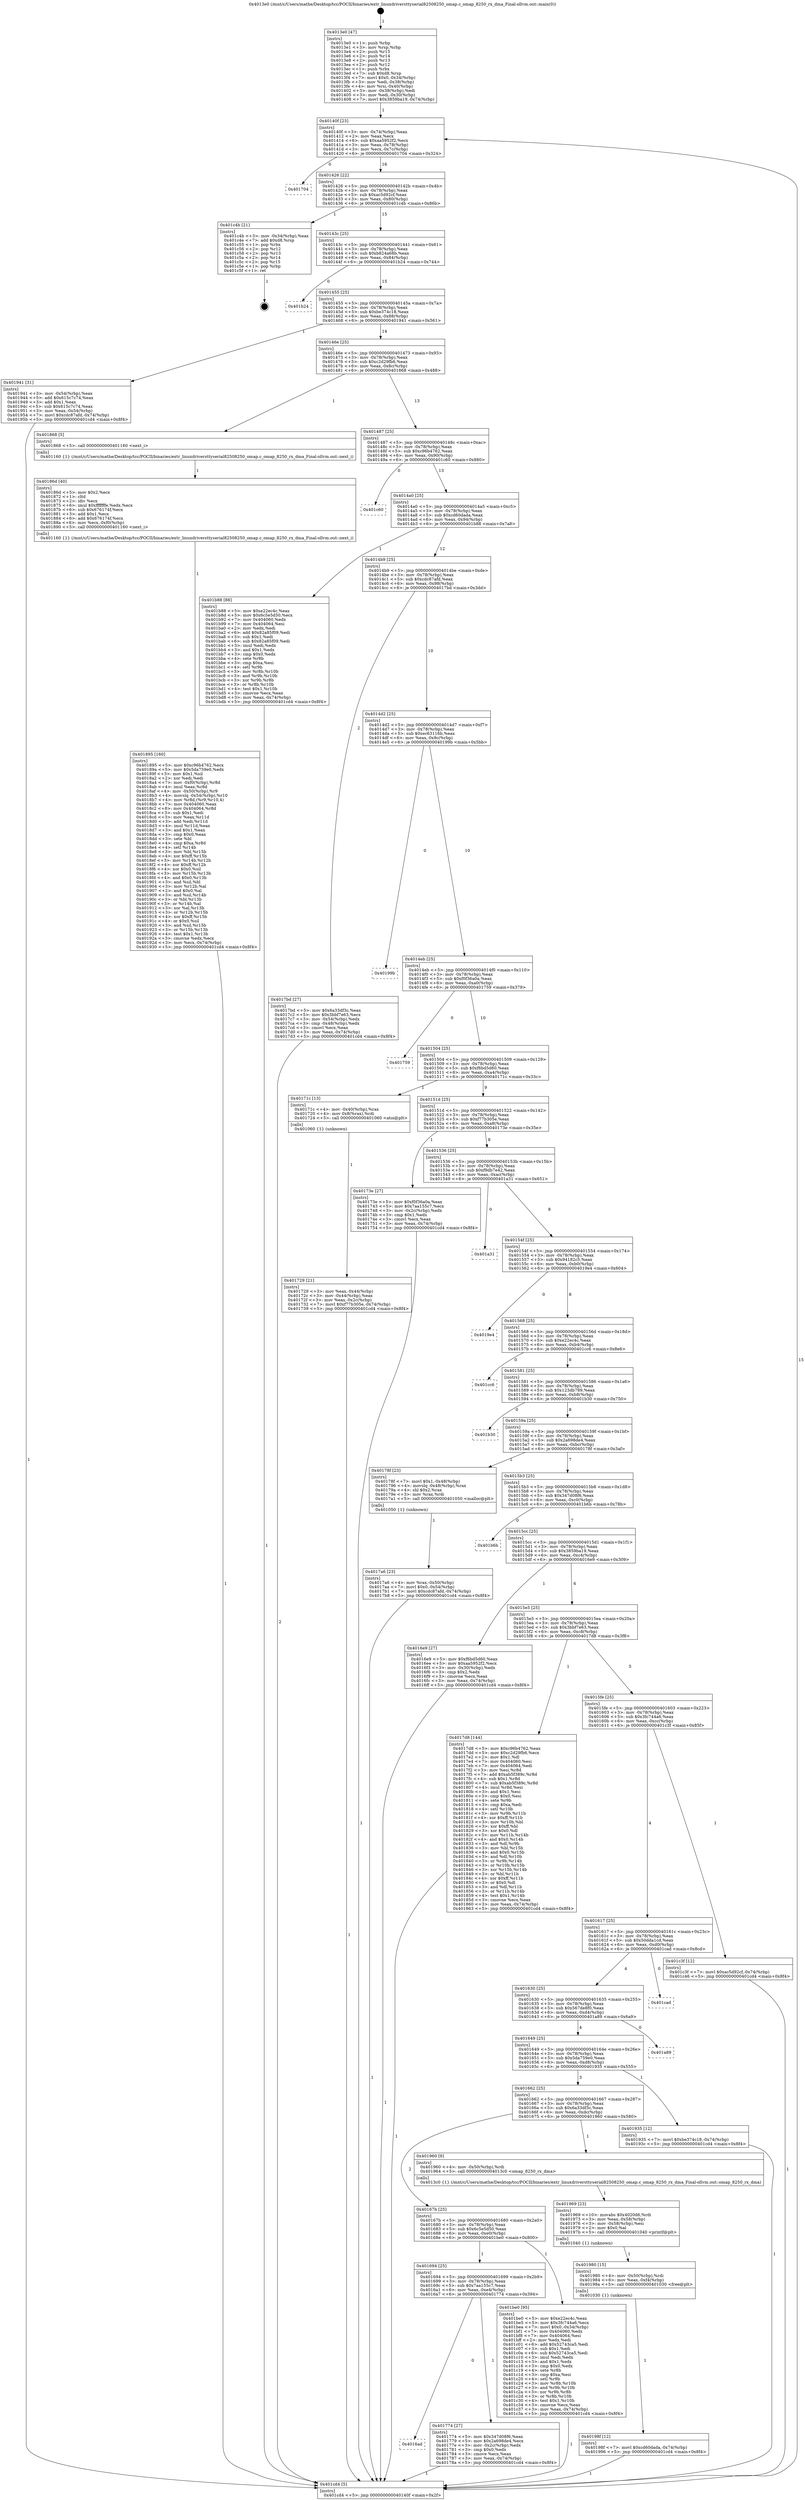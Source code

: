 digraph "0x4013e0" {
  label = "0x4013e0 (/mnt/c/Users/mathe/Desktop/tcc/POCII/binaries/extr_linuxdriversttyserial82508250_omap.c_omap_8250_rx_dma_Final-ollvm.out::main(0))"
  labelloc = "t"
  node[shape=record]

  Entry [label="",width=0.3,height=0.3,shape=circle,fillcolor=black,style=filled]
  "0x40140f" [label="{
     0x40140f [23]\l
     | [instrs]\l
     &nbsp;&nbsp;0x40140f \<+3\>: mov -0x74(%rbp),%eax\l
     &nbsp;&nbsp;0x401412 \<+2\>: mov %eax,%ecx\l
     &nbsp;&nbsp;0x401414 \<+6\>: sub $0xaa5952f2,%ecx\l
     &nbsp;&nbsp;0x40141a \<+3\>: mov %eax,-0x78(%rbp)\l
     &nbsp;&nbsp;0x40141d \<+3\>: mov %ecx,-0x7c(%rbp)\l
     &nbsp;&nbsp;0x401420 \<+6\>: je 0000000000401704 \<main+0x324\>\l
  }"]
  "0x401704" [label="{
     0x401704\l
  }", style=dashed]
  "0x401426" [label="{
     0x401426 [22]\l
     | [instrs]\l
     &nbsp;&nbsp;0x401426 \<+5\>: jmp 000000000040142b \<main+0x4b\>\l
     &nbsp;&nbsp;0x40142b \<+3\>: mov -0x78(%rbp),%eax\l
     &nbsp;&nbsp;0x40142e \<+5\>: sub $0xac5d92cf,%eax\l
     &nbsp;&nbsp;0x401433 \<+3\>: mov %eax,-0x80(%rbp)\l
     &nbsp;&nbsp;0x401436 \<+6\>: je 0000000000401c4b \<main+0x86b\>\l
  }"]
  Exit [label="",width=0.3,height=0.3,shape=circle,fillcolor=black,style=filled,peripheries=2]
  "0x401c4b" [label="{
     0x401c4b [21]\l
     | [instrs]\l
     &nbsp;&nbsp;0x401c4b \<+3\>: mov -0x34(%rbp),%eax\l
     &nbsp;&nbsp;0x401c4e \<+7\>: add $0xd8,%rsp\l
     &nbsp;&nbsp;0x401c55 \<+1\>: pop %rbx\l
     &nbsp;&nbsp;0x401c56 \<+2\>: pop %r12\l
     &nbsp;&nbsp;0x401c58 \<+2\>: pop %r13\l
     &nbsp;&nbsp;0x401c5a \<+2\>: pop %r14\l
     &nbsp;&nbsp;0x401c5c \<+2\>: pop %r15\l
     &nbsp;&nbsp;0x401c5e \<+1\>: pop %rbp\l
     &nbsp;&nbsp;0x401c5f \<+1\>: ret\l
  }"]
  "0x40143c" [label="{
     0x40143c [25]\l
     | [instrs]\l
     &nbsp;&nbsp;0x40143c \<+5\>: jmp 0000000000401441 \<main+0x61\>\l
     &nbsp;&nbsp;0x401441 \<+3\>: mov -0x78(%rbp),%eax\l
     &nbsp;&nbsp;0x401444 \<+5\>: sub $0xb824a68b,%eax\l
     &nbsp;&nbsp;0x401449 \<+6\>: mov %eax,-0x84(%rbp)\l
     &nbsp;&nbsp;0x40144f \<+6\>: je 0000000000401b24 \<main+0x744\>\l
  }"]
  "0x40198f" [label="{
     0x40198f [12]\l
     | [instrs]\l
     &nbsp;&nbsp;0x40198f \<+7\>: movl $0xcd60dada,-0x74(%rbp)\l
     &nbsp;&nbsp;0x401996 \<+5\>: jmp 0000000000401cd4 \<main+0x8f4\>\l
  }"]
  "0x401b24" [label="{
     0x401b24\l
  }", style=dashed]
  "0x401455" [label="{
     0x401455 [25]\l
     | [instrs]\l
     &nbsp;&nbsp;0x401455 \<+5\>: jmp 000000000040145a \<main+0x7a\>\l
     &nbsp;&nbsp;0x40145a \<+3\>: mov -0x78(%rbp),%eax\l
     &nbsp;&nbsp;0x40145d \<+5\>: sub $0xbe374c18,%eax\l
     &nbsp;&nbsp;0x401462 \<+6\>: mov %eax,-0x88(%rbp)\l
     &nbsp;&nbsp;0x401468 \<+6\>: je 0000000000401941 \<main+0x561\>\l
  }"]
  "0x401980" [label="{
     0x401980 [15]\l
     | [instrs]\l
     &nbsp;&nbsp;0x401980 \<+4\>: mov -0x50(%rbp),%rdi\l
     &nbsp;&nbsp;0x401984 \<+6\>: mov %eax,-0xf4(%rbp)\l
     &nbsp;&nbsp;0x40198a \<+5\>: call 0000000000401030 \<free@plt\>\l
     | [calls]\l
     &nbsp;&nbsp;0x401030 \{1\} (unknown)\l
  }"]
  "0x401941" [label="{
     0x401941 [31]\l
     | [instrs]\l
     &nbsp;&nbsp;0x401941 \<+3\>: mov -0x54(%rbp),%eax\l
     &nbsp;&nbsp;0x401944 \<+5\>: add $0x615c7c74,%eax\l
     &nbsp;&nbsp;0x401949 \<+3\>: add $0x1,%eax\l
     &nbsp;&nbsp;0x40194c \<+5\>: sub $0x615c7c74,%eax\l
     &nbsp;&nbsp;0x401951 \<+3\>: mov %eax,-0x54(%rbp)\l
     &nbsp;&nbsp;0x401954 \<+7\>: movl $0xcdc87afd,-0x74(%rbp)\l
     &nbsp;&nbsp;0x40195b \<+5\>: jmp 0000000000401cd4 \<main+0x8f4\>\l
  }"]
  "0x40146e" [label="{
     0x40146e [25]\l
     | [instrs]\l
     &nbsp;&nbsp;0x40146e \<+5\>: jmp 0000000000401473 \<main+0x93\>\l
     &nbsp;&nbsp;0x401473 \<+3\>: mov -0x78(%rbp),%eax\l
     &nbsp;&nbsp;0x401476 \<+5\>: sub $0xc2d29fb6,%eax\l
     &nbsp;&nbsp;0x40147b \<+6\>: mov %eax,-0x8c(%rbp)\l
     &nbsp;&nbsp;0x401481 \<+6\>: je 0000000000401868 \<main+0x488\>\l
  }"]
  "0x401969" [label="{
     0x401969 [23]\l
     | [instrs]\l
     &nbsp;&nbsp;0x401969 \<+10\>: movabs $0x4020d6,%rdi\l
     &nbsp;&nbsp;0x401973 \<+3\>: mov %eax,-0x58(%rbp)\l
     &nbsp;&nbsp;0x401976 \<+3\>: mov -0x58(%rbp),%esi\l
     &nbsp;&nbsp;0x401979 \<+2\>: mov $0x0,%al\l
     &nbsp;&nbsp;0x40197b \<+5\>: call 0000000000401040 \<printf@plt\>\l
     | [calls]\l
     &nbsp;&nbsp;0x401040 \{1\} (unknown)\l
  }"]
  "0x401868" [label="{
     0x401868 [5]\l
     | [instrs]\l
     &nbsp;&nbsp;0x401868 \<+5\>: call 0000000000401160 \<next_i\>\l
     | [calls]\l
     &nbsp;&nbsp;0x401160 \{1\} (/mnt/c/Users/mathe/Desktop/tcc/POCII/binaries/extr_linuxdriversttyserial82508250_omap.c_omap_8250_rx_dma_Final-ollvm.out::next_i)\l
  }"]
  "0x401487" [label="{
     0x401487 [25]\l
     | [instrs]\l
     &nbsp;&nbsp;0x401487 \<+5\>: jmp 000000000040148c \<main+0xac\>\l
     &nbsp;&nbsp;0x40148c \<+3\>: mov -0x78(%rbp),%eax\l
     &nbsp;&nbsp;0x40148f \<+5\>: sub $0xc96b4762,%eax\l
     &nbsp;&nbsp;0x401494 \<+6\>: mov %eax,-0x90(%rbp)\l
     &nbsp;&nbsp;0x40149a \<+6\>: je 0000000000401c60 \<main+0x880\>\l
  }"]
  "0x401895" [label="{
     0x401895 [160]\l
     | [instrs]\l
     &nbsp;&nbsp;0x401895 \<+5\>: mov $0xc96b4762,%ecx\l
     &nbsp;&nbsp;0x40189a \<+5\>: mov $0x5da759e0,%edx\l
     &nbsp;&nbsp;0x40189f \<+3\>: mov $0x1,%sil\l
     &nbsp;&nbsp;0x4018a2 \<+2\>: xor %edi,%edi\l
     &nbsp;&nbsp;0x4018a4 \<+7\>: mov -0xf0(%rbp),%r8d\l
     &nbsp;&nbsp;0x4018ab \<+4\>: imul %eax,%r8d\l
     &nbsp;&nbsp;0x4018af \<+4\>: mov -0x50(%rbp),%r9\l
     &nbsp;&nbsp;0x4018b3 \<+4\>: movslq -0x54(%rbp),%r10\l
     &nbsp;&nbsp;0x4018b7 \<+4\>: mov %r8d,(%r9,%r10,4)\l
     &nbsp;&nbsp;0x4018bb \<+7\>: mov 0x404060,%eax\l
     &nbsp;&nbsp;0x4018c2 \<+8\>: mov 0x404064,%r8d\l
     &nbsp;&nbsp;0x4018ca \<+3\>: sub $0x1,%edi\l
     &nbsp;&nbsp;0x4018cd \<+3\>: mov %eax,%r11d\l
     &nbsp;&nbsp;0x4018d0 \<+3\>: add %edi,%r11d\l
     &nbsp;&nbsp;0x4018d3 \<+4\>: imul %r11d,%eax\l
     &nbsp;&nbsp;0x4018d7 \<+3\>: and $0x1,%eax\l
     &nbsp;&nbsp;0x4018da \<+3\>: cmp $0x0,%eax\l
     &nbsp;&nbsp;0x4018dd \<+3\>: sete %bl\l
     &nbsp;&nbsp;0x4018e0 \<+4\>: cmp $0xa,%r8d\l
     &nbsp;&nbsp;0x4018e4 \<+4\>: setl %r14b\l
     &nbsp;&nbsp;0x4018e8 \<+3\>: mov %bl,%r15b\l
     &nbsp;&nbsp;0x4018eb \<+4\>: xor $0xff,%r15b\l
     &nbsp;&nbsp;0x4018ef \<+3\>: mov %r14b,%r12b\l
     &nbsp;&nbsp;0x4018f2 \<+4\>: xor $0xff,%r12b\l
     &nbsp;&nbsp;0x4018f6 \<+4\>: xor $0x0,%sil\l
     &nbsp;&nbsp;0x4018fa \<+3\>: mov %r15b,%r13b\l
     &nbsp;&nbsp;0x4018fd \<+4\>: and $0x0,%r13b\l
     &nbsp;&nbsp;0x401901 \<+3\>: and %sil,%bl\l
     &nbsp;&nbsp;0x401904 \<+3\>: mov %r12b,%al\l
     &nbsp;&nbsp;0x401907 \<+2\>: and $0x0,%al\l
     &nbsp;&nbsp;0x401909 \<+3\>: and %sil,%r14b\l
     &nbsp;&nbsp;0x40190c \<+3\>: or %bl,%r13b\l
     &nbsp;&nbsp;0x40190f \<+3\>: or %r14b,%al\l
     &nbsp;&nbsp;0x401912 \<+3\>: xor %al,%r13b\l
     &nbsp;&nbsp;0x401915 \<+3\>: or %r12b,%r15b\l
     &nbsp;&nbsp;0x401918 \<+4\>: xor $0xff,%r15b\l
     &nbsp;&nbsp;0x40191c \<+4\>: or $0x0,%sil\l
     &nbsp;&nbsp;0x401920 \<+3\>: and %sil,%r15b\l
     &nbsp;&nbsp;0x401923 \<+3\>: or %r15b,%r13b\l
     &nbsp;&nbsp;0x401926 \<+4\>: test $0x1,%r13b\l
     &nbsp;&nbsp;0x40192a \<+3\>: cmovne %edx,%ecx\l
     &nbsp;&nbsp;0x40192d \<+3\>: mov %ecx,-0x74(%rbp)\l
     &nbsp;&nbsp;0x401930 \<+5\>: jmp 0000000000401cd4 \<main+0x8f4\>\l
  }"]
  "0x401c60" [label="{
     0x401c60\l
  }", style=dashed]
  "0x4014a0" [label="{
     0x4014a0 [25]\l
     | [instrs]\l
     &nbsp;&nbsp;0x4014a0 \<+5\>: jmp 00000000004014a5 \<main+0xc5\>\l
     &nbsp;&nbsp;0x4014a5 \<+3\>: mov -0x78(%rbp),%eax\l
     &nbsp;&nbsp;0x4014a8 \<+5\>: sub $0xcd60dada,%eax\l
     &nbsp;&nbsp;0x4014ad \<+6\>: mov %eax,-0x94(%rbp)\l
     &nbsp;&nbsp;0x4014b3 \<+6\>: je 0000000000401b88 \<main+0x7a8\>\l
  }"]
  "0x40186d" [label="{
     0x40186d [40]\l
     | [instrs]\l
     &nbsp;&nbsp;0x40186d \<+5\>: mov $0x2,%ecx\l
     &nbsp;&nbsp;0x401872 \<+1\>: cltd\l
     &nbsp;&nbsp;0x401873 \<+2\>: idiv %ecx\l
     &nbsp;&nbsp;0x401875 \<+6\>: imul $0xfffffffe,%edx,%ecx\l
     &nbsp;&nbsp;0x40187b \<+6\>: sub $0x676174f,%ecx\l
     &nbsp;&nbsp;0x401881 \<+3\>: add $0x1,%ecx\l
     &nbsp;&nbsp;0x401884 \<+6\>: add $0x676174f,%ecx\l
     &nbsp;&nbsp;0x40188a \<+6\>: mov %ecx,-0xf0(%rbp)\l
     &nbsp;&nbsp;0x401890 \<+5\>: call 0000000000401160 \<next_i\>\l
     | [calls]\l
     &nbsp;&nbsp;0x401160 \{1\} (/mnt/c/Users/mathe/Desktop/tcc/POCII/binaries/extr_linuxdriversttyserial82508250_omap.c_omap_8250_rx_dma_Final-ollvm.out::next_i)\l
  }"]
  "0x401b88" [label="{
     0x401b88 [88]\l
     | [instrs]\l
     &nbsp;&nbsp;0x401b88 \<+5\>: mov $0xe22ec4c,%eax\l
     &nbsp;&nbsp;0x401b8d \<+5\>: mov $0x6c5e5d50,%ecx\l
     &nbsp;&nbsp;0x401b92 \<+7\>: mov 0x404060,%edx\l
     &nbsp;&nbsp;0x401b99 \<+7\>: mov 0x404064,%esi\l
     &nbsp;&nbsp;0x401ba0 \<+2\>: mov %edx,%edi\l
     &nbsp;&nbsp;0x401ba2 \<+6\>: add $0x82a85f09,%edi\l
     &nbsp;&nbsp;0x401ba8 \<+3\>: sub $0x1,%edi\l
     &nbsp;&nbsp;0x401bab \<+6\>: sub $0x82a85f09,%edi\l
     &nbsp;&nbsp;0x401bb1 \<+3\>: imul %edi,%edx\l
     &nbsp;&nbsp;0x401bb4 \<+3\>: and $0x1,%edx\l
     &nbsp;&nbsp;0x401bb7 \<+3\>: cmp $0x0,%edx\l
     &nbsp;&nbsp;0x401bba \<+4\>: sete %r8b\l
     &nbsp;&nbsp;0x401bbe \<+3\>: cmp $0xa,%esi\l
     &nbsp;&nbsp;0x401bc1 \<+4\>: setl %r9b\l
     &nbsp;&nbsp;0x401bc5 \<+3\>: mov %r8b,%r10b\l
     &nbsp;&nbsp;0x401bc8 \<+3\>: and %r9b,%r10b\l
     &nbsp;&nbsp;0x401bcb \<+3\>: xor %r9b,%r8b\l
     &nbsp;&nbsp;0x401bce \<+3\>: or %r8b,%r10b\l
     &nbsp;&nbsp;0x401bd1 \<+4\>: test $0x1,%r10b\l
     &nbsp;&nbsp;0x401bd5 \<+3\>: cmovne %ecx,%eax\l
     &nbsp;&nbsp;0x401bd8 \<+3\>: mov %eax,-0x74(%rbp)\l
     &nbsp;&nbsp;0x401bdb \<+5\>: jmp 0000000000401cd4 \<main+0x8f4\>\l
  }"]
  "0x4014b9" [label="{
     0x4014b9 [25]\l
     | [instrs]\l
     &nbsp;&nbsp;0x4014b9 \<+5\>: jmp 00000000004014be \<main+0xde\>\l
     &nbsp;&nbsp;0x4014be \<+3\>: mov -0x78(%rbp),%eax\l
     &nbsp;&nbsp;0x4014c1 \<+5\>: sub $0xcdc87afd,%eax\l
     &nbsp;&nbsp;0x4014c6 \<+6\>: mov %eax,-0x98(%rbp)\l
     &nbsp;&nbsp;0x4014cc \<+6\>: je 00000000004017bd \<main+0x3dd\>\l
  }"]
  "0x4017a6" [label="{
     0x4017a6 [23]\l
     | [instrs]\l
     &nbsp;&nbsp;0x4017a6 \<+4\>: mov %rax,-0x50(%rbp)\l
     &nbsp;&nbsp;0x4017aa \<+7\>: movl $0x0,-0x54(%rbp)\l
     &nbsp;&nbsp;0x4017b1 \<+7\>: movl $0xcdc87afd,-0x74(%rbp)\l
     &nbsp;&nbsp;0x4017b8 \<+5\>: jmp 0000000000401cd4 \<main+0x8f4\>\l
  }"]
  "0x4017bd" [label="{
     0x4017bd [27]\l
     | [instrs]\l
     &nbsp;&nbsp;0x4017bd \<+5\>: mov $0x6a33df3c,%eax\l
     &nbsp;&nbsp;0x4017c2 \<+5\>: mov $0x3bbf7e63,%ecx\l
     &nbsp;&nbsp;0x4017c7 \<+3\>: mov -0x54(%rbp),%edx\l
     &nbsp;&nbsp;0x4017ca \<+3\>: cmp -0x48(%rbp),%edx\l
     &nbsp;&nbsp;0x4017cd \<+3\>: cmovl %ecx,%eax\l
     &nbsp;&nbsp;0x4017d0 \<+3\>: mov %eax,-0x74(%rbp)\l
     &nbsp;&nbsp;0x4017d3 \<+5\>: jmp 0000000000401cd4 \<main+0x8f4\>\l
  }"]
  "0x4014d2" [label="{
     0x4014d2 [25]\l
     | [instrs]\l
     &nbsp;&nbsp;0x4014d2 \<+5\>: jmp 00000000004014d7 \<main+0xf7\>\l
     &nbsp;&nbsp;0x4014d7 \<+3\>: mov -0x78(%rbp),%eax\l
     &nbsp;&nbsp;0x4014da \<+5\>: sub $0xec63116b,%eax\l
     &nbsp;&nbsp;0x4014df \<+6\>: mov %eax,-0x9c(%rbp)\l
     &nbsp;&nbsp;0x4014e5 \<+6\>: je 000000000040199b \<main+0x5bb\>\l
  }"]
  "0x4016ad" [label="{
     0x4016ad\l
  }", style=dashed]
  "0x40199b" [label="{
     0x40199b\l
  }", style=dashed]
  "0x4014eb" [label="{
     0x4014eb [25]\l
     | [instrs]\l
     &nbsp;&nbsp;0x4014eb \<+5\>: jmp 00000000004014f0 \<main+0x110\>\l
     &nbsp;&nbsp;0x4014f0 \<+3\>: mov -0x78(%rbp),%eax\l
     &nbsp;&nbsp;0x4014f3 \<+5\>: sub $0xf0f36a0a,%eax\l
     &nbsp;&nbsp;0x4014f8 \<+6\>: mov %eax,-0xa0(%rbp)\l
     &nbsp;&nbsp;0x4014fe \<+6\>: je 0000000000401759 \<main+0x379\>\l
  }"]
  "0x401774" [label="{
     0x401774 [27]\l
     | [instrs]\l
     &nbsp;&nbsp;0x401774 \<+5\>: mov $0x347d08f6,%eax\l
     &nbsp;&nbsp;0x401779 \<+5\>: mov $0x2a698de4,%ecx\l
     &nbsp;&nbsp;0x40177e \<+3\>: mov -0x2c(%rbp),%edx\l
     &nbsp;&nbsp;0x401781 \<+3\>: cmp $0x0,%edx\l
     &nbsp;&nbsp;0x401784 \<+3\>: cmove %ecx,%eax\l
     &nbsp;&nbsp;0x401787 \<+3\>: mov %eax,-0x74(%rbp)\l
     &nbsp;&nbsp;0x40178a \<+5\>: jmp 0000000000401cd4 \<main+0x8f4\>\l
  }"]
  "0x401759" [label="{
     0x401759\l
  }", style=dashed]
  "0x401504" [label="{
     0x401504 [25]\l
     | [instrs]\l
     &nbsp;&nbsp;0x401504 \<+5\>: jmp 0000000000401509 \<main+0x129\>\l
     &nbsp;&nbsp;0x401509 \<+3\>: mov -0x78(%rbp),%eax\l
     &nbsp;&nbsp;0x40150c \<+5\>: sub $0xf6bd5d60,%eax\l
     &nbsp;&nbsp;0x401511 \<+6\>: mov %eax,-0xa4(%rbp)\l
     &nbsp;&nbsp;0x401517 \<+6\>: je 000000000040171c \<main+0x33c\>\l
  }"]
  "0x401694" [label="{
     0x401694 [25]\l
     | [instrs]\l
     &nbsp;&nbsp;0x401694 \<+5\>: jmp 0000000000401699 \<main+0x2b9\>\l
     &nbsp;&nbsp;0x401699 \<+3\>: mov -0x78(%rbp),%eax\l
     &nbsp;&nbsp;0x40169c \<+5\>: sub $0x7aa155c7,%eax\l
     &nbsp;&nbsp;0x4016a1 \<+6\>: mov %eax,-0xe4(%rbp)\l
     &nbsp;&nbsp;0x4016a7 \<+6\>: je 0000000000401774 \<main+0x394\>\l
  }"]
  "0x40171c" [label="{
     0x40171c [13]\l
     | [instrs]\l
     &nbsp;&nbsp;0x40171c \<+4\>: mov -0x40(%rbp),%rax\l
     &nbsp;&nbsp;0x401720 \<+4\>: mov 0x8(%rax),%rdi\l
     &nbsp;&nbsp;0x401724 \<+5\>: call 0000000000401060 \<atoi@plt\>\l
     | [calls]\l
     &nbsp;&nbsp;0x401060 \{1\} (unknown)\l
  }"]
  "0x40151d" [label="{
     0x40151d [25]\l
     | [instrs]\l
     &nbsp;&nbsp;0x40151d \<+5\>: jmp 0000000000401522 \<main+0x142\>\l
     &nbsp;&nbsp;0x401522 \<+3\>: mov -0x78(%rbp),%eax\l
     &nbsp;&nbsp;0x401525 \<+5\>: sub $0xf77b305e,%eax\l
     &nbsp;&nbsp;0x40152a \<+6\>: mov %eax,-0xa8(%rbp)\l
     &nbsp;&nbsp;0x401530 \<+6\>: je 000000000040173e \<main+0x35e\>\l
  }"]
  "0x401be0" [label="{
     0x401be0 [95]\l
     | [instrs]\l
     &nbsp;&nbsp;0x401be0 \<+5\>: mov $0xe22ec4c,%eax\l
     &nbsp;&nbsp;0x401be5 \<+5\>: mov $0x3fc744a6,%ecx\l
     &nbsp;&nbsp;0x401bea \<+7\>: movl $0x0,-0x34(%rbp)\l
     &nbsp;&nbsp;0x401bf1 \<+7\>: mov 0x404060,%edx\l
     &nbsp;&nbsp;0x401bf8 \<+7\>: mov 0x404064,%esi\l
     &nbsp;&nbsp;0x401bff \<+2\>: mov %edx,%edi\l
     &nbsp;&nbsp;0x401c01 \<+6\>: add $0x52743ca5,%edi\l
     &nbsp;&nbsp;0x401c07 \<+3\>: sub $0x1,%edi\l
     &nbsp;&nbsp;0x401c0a \<+6\>: sub $0x52743ca5,%edi\l
     &nbsp;&nbsp;0x401c10 \<+3\>: imul %edi,%edx\l
     &nbsp;&nbsp;0x401c13 \<+3\>: and $0x1,%edx\l
     &nbsp;&nbsp;0x401c16 \<+3\>: cmp $0x0,%edx\l
     &nbsp;&nbsp;0x401c19 \<+4\>: sete %r8b\l
     &nbsp;&nbsp;0x401c1d \<+3\>: cmp $0xa,%esi\l
     &nbsp;&nbsp;0x401c20 \<+4\>: setl %r9b\l
     &nbsp;&nbsp;0x401c24 \<+3\>: mov %r8b,%r10b\l
     &nbsp;&nbsp;0x401c27 \<+3\>: and %r9b,%r10b\l
     &nbsp;&nbsp;0x401c2a \<+3\>: xor %r9b,%r8b\l
     &nbsp;&nbsp;0x401c2d \<+3\>: or %r8b,%r10b\l
     &nbsp;&nbsp;0x401c30 \<+4\>: test $0x1,%r10b\l
     &nbsp;&nbsp;0x401c34 \<+3\>: cmovne %ecx,%eax\l
     &nbsp;&nbsp;0x401c37 \<+3\>: mov %eax,-0x74(%rbp)\l
     &nbsp;&nbsp;0x401c3a \<+5\>: jmp 0000000000401cd4 \<main+0x8f4\>\l
  }"]
  "0x40173e" [label="{
     0x40173e [27]\l
     | [instrs]\l
     &nbsp;&nbsp;0x40173e \<+5\>: mov $0xf0f36a0a,%eax\l
     &nbsp;&nbsp;0x401743 \<+5\>: mov $0x7aa155c7,%ecx\l
     &nbsp;&nbsp;0x401748 \<+3\>: mov -0x2c(%rbp),%edx\l
     &nbsp;&nbsp;0x40174b \<+3\>: cmp $0x1,%edx\l
     &nbsp;&nbsp;0x40174e \<+3\>: cmovl %ecx,%eax\l
     &nbsp;&nbsp;0x401751 \<+3\>: mov %eax,-0x74(%rbp)\l
     &nbsp;&nbsp;0x401754 \<+5\>: jmp 0000000000401cd4 \<main+0x8f4\>\l
  }"]
  "0x401536" [label="{
     0x401536 [25]\l
     | [instrs]\l
     &nbsp;&nbsp;0x401536 \<+5\>: jmp 000000000040153b \<main+0x15b\>\l
     &nbsp;&nbsp;0x40153b \<+3\>: mov -0x78(%rbp),%eax\l
     &nbsp;&nbsp;0x40153e \<+5\>: sub $0xf9db7e42,%eax\l
     &nbsp;&nbsp;0x401543 \<+6\>: mov %eax,-0xac(%rbp)\l
     &nbsp;&nbsp;0x401549 \<+6\>: je 0000000000401a31 \<main+0x651\>\l
  }"]
  "0x40167b" [label="{
     0x40167b [25]\l
     | [instrs]\l
     &nbsp;&nbsp;0x40167b \<+5\>: jmp 0000000000401680 \<main+0x2a0\>\l
     &nbsp;&nbsp;0x401680 \<+3\>: mov -0x78(%rbp),%eax\l
     &nbsp;&nbsp;0x401683 \<+5\>: sub $0x6c5e5d50,%eax\l
     &nbsp;&nbsp;0x401688 \<+6\>: mov %eax,-0xe0(%rbp)\l
     &nbsp;&nbsp;0x40168e \<+6\>: je 0000000000401be0 \<main+0x800\>\l
  }"]
  "0x401a31" [label="{
     0x401a31\l
  }", style=dashed]
  "0x40154f" [label="{
     0x40154f [25]\l
     | [instrs]\l
     &nbsp;&nbsp;0x40154f \<+5\>: jmp 0000000000401554 \<main+0x174\>\l
     &nbsp;&nbsp;0x401554 \<+3\>: mov -0x78(%rbp),%eax\l
     &nbsp;&nbsp;0x401557 \<+5\>: sub $0x94182c5,%eax\l
     &nbsp;&nbsp;0x40155c \<+6\>: mov %eax,-0xb0(%rbp)\l
     &nbsp;&nbsp;0x401562 \<+6\>: je 00000000004019e4 \<main+0x604\>\l
  }"]
  "0x401960" [label="{
     0x401960 [9]\l
     | [instrs]\l
     &nbsp;&nbsp;0x401960 \<+4\>: mov -0x50(%rbp),%rdi\l
     &nbsp;&nbsp;0x401964 \<+5\>: call 00000000004013c0 \<omap_8250_rx_dma\>\l
     | [calls]\l
     &nbsp;&nbsp;0x4013c0 \{1\} (/mnt/c/Users/mathe/Desktop/tcc/POCII/binaries/extr_linuxdriversttyserial82508250_omap.c_omap_8250_rx_dma_Final-ollvm.out::omap_8250_rx_dma)\l
  }"]
  "0x4019e4" [label="{
     0x4019e4\l
  }", style=dashed]
  "0x401568" [label="{
     0x401568 [25]\l
     | [instrs]\l
     &nbsp;&nbsp;0x401568 \<+5\>: jmp 000000000040156d \<main+0x18d\>\l
     &nbsp;&nbsp;0x40156d \<+3\>: mov -0x78(%rbp),%eax\l
     &nbsp;&nbsp;0x401570 \<+5\>: sub $0xe22ec4c,%eax\l
     &nbsp;&nbsp;0x401575 \<+6\>: mov %eax,-0xb4(%rbp)\l
     &nbsp;&nbsp;0x40157b \<+6\>: je 0000000000401cc6 \<main+0x8e6\>\l
  }"]
  "0x401662" [label="{
     0x401662 [25]\l
     | [instrs]\l
     &nbsp;&nbsp;0x401662 \<+5\>: jmp 0000000000401667 \<main+0x287\>\l
     &nbsp;&nbsp;0x401667 \<+3\>: mov -0x78(%rbp),%eax\l
     &nbsp;&nbsp;0x40166a \<+5\>: sub $0x6a33df3c,%eax\l
     &nbsp;&nbsp;0x40166f \<+6\>: mov %eax,-0xdc(%rbp)\l
     &nbsp;&nbsp;0x401675 \<+6\>: je 0000000000401960 \<main+0x580\>\l
  }"]
  "0x401cc6" [label="{
     0x401cc6\l
  }", style=dashed]
  "0x401581" [label="{
     0x401581 [25]\l
     | [instrs]\l
     &nbsp;&nbsp;0x401581 \<+5\>: jmp 0000000000401586 \<main+0x1a6\>\l
     &nbsp;&nbsp;0x401586 \<+3\>: mov -0x78(%rbp),%eax\l
     &nbsp;&nbsp;0x401589 \<+5\>: sub $0x123db789,%eax\l
     &nbsp;&nbsp;0x40158e \<+6\>: mov %eax,-0xb8(%rbp)\l
     &nbsp;&nbsp;0x401594 \<+6\>: je 0000000000401b30 \<main+0x750\>\l
  }"]
  "0x401935" [label="{
     0x401935 [12]\l
     | [instrs]\l
     &nbsp;&nbsp;0x401935 \<+7\>: movl $0xbe374c18,-0x74(%rbp)\l
     &nbsp;&nbsp;0x40193c \<+5\>: jmp 0000000000401cd4 \<main+0x8f4\>\l
  }"]
  "0x401b30" [label="{
     0x401b30\l
  }", style=dashed]
  "0x40159a" [label="{
     0x40159a [25]\l
     | [instrs]\l
     &nbsp;&nbsp;0x40159a \<+5\>: jmp 000000000040159f \<main+0x1bf\>\l
     &nbsp;&nbsp;0x40159f \<+3\>: mov -0x78(%rbp),%eax\l
     &nbsp;&nbsp;0x4015a2 \<+5\>: sub $0x2a698de4,%eax\l
     &nbsp;&nbsp;0x4015a7 \<+6\>: mov %eax,-0xbc(%rbp)\l
     &nbsp;&nbsp;0x4015ad \<+6\>: je 000000000040178f \<main+0x3af\>\l
  }"]
  "0x401649" [label="{
     0x401649 [25]\l
     | [instrs]\l
     &nbsp;&nbsp;0x401649 \<+5\>: jmp 000000000040164e \<main+0x26e\>\l
     &nbsp;&nbsp;0x40164e \<+3\>: mov -0x78(%rbp),%eax\l
     &nbsp;&nbsp;0x401651 \<+5\>: sub $0x5da759e0,%eax\l
     &nbsp;&nbsp;0x401656 \<+6\>: mov %eax,-0xd8(%rbp)\l
     &nbsp;&nbsp;0x40165c \<+6\>: je 0000000000401935 \<main+0x555\>\l
  }"]
  "0x40178f" [label="{
     0x40178f [23]\l
     | [instrs]\l
     &nbsp;&nbsp;0x40178f \<+7\>: movl $0x1,-0x48(%rbp)\l
     &nbsp;&nbsp;0x401796 \<+4\>: movslq -0x48(%rbp),%rax\l
     &nbsp;&nbsp;0x40179a \<+4\>: shl $0x2,%rax\l
     &nbsp;&nbsp;0x40179e \<+3\>: mov %rax,%rdi\l
     &nbsp;&nbsp;0x4017a1 \<+5\>: call 0000000000401050 \<malloc@plt\>\l
     | [calls]\l
     &nbsp;&nbsp;0x401050 \{1\} (unknown)\l
  }"]
  "0x4015b3" [label="{
     0x4015b3 [25]\l
     | [instrs]\l
     &nbsp;&nbsp;0x4015b3 \<+5\>: jmp 00000000004015b8 \<main+0x1d8\>\l
     &nbsp;&nbsp;0x4015b8 \<+3\>: mov -0x78(%rbp),%eax\l
     &nbsp;&nbsp;0x4015bb \<+5\>: sub $0x347d08f6,%eax\l
     &nbsp;&nbsp;0x4015c0 \<+6\>: mov %eax,-0xc0(%rbp)\l
     &nbsp;&nbsp;0x4015c6 \<+6\>: je 0000000000401b6b \<main+0x78b\>\l
  }"]
  "0x401a89" [label="{
     0x401a89\l
  }", style=dashed]
  "0x401b6b" [label="{
     0x401b6b\l
  }", style=dashed]
  "0x4015cc" [label="{
     0x4015cc [25]\l
     | [instrs]\l
     &nbsp;&nbsp;0x4015cc \<+5\>: jmp 00000000004015d1 \<main+0x1f1\>\l
     &nbsp;&nbsp;0x4015d1 \<+3\>: mov -0x78(%rbp),%eax\l
     &nbsp;&nbsp;0x4015d4 \<+5\>: sub $0x3859ba19,%eax\l
     &nbsp;&nbsp;0x4015d9 \<+6\>: mov %eax,-0xc4(%rbp)\l
     &nbsp;&nbsp;0x4015df \<+6\>: je 00000000004016e9 \<main+0x309\>\l
  }"]
  "0x401630" [label="{
     0x401630 [25]\l
     | [instrs]\l
     &nbsp;&nbsp;0x401630 \<+5\>: jmp 0000000000401635 \<main+0x255\>\l
     &nbsp;&nbsp;0x401635 \<+3\>: mov -0x78(%rbp),%eax\l
     &nbsp;&nbsp;0x401638 \<+5\>: sub $0x567de8f0,%eax\l
     &nbsp;&nbsp;0x40163d \<+6\>: mov %eax,-0xd4(%rbp)\l
     &nbsp;&nbsp;0x401643 \<+6\>: je 0000000000401a89 \<main+0x6a9\>\l
  }"]
  "0x4016e9" [label="{
     0x4016e9 [27]\l
     | [instrs]\l
     &nbsp;&nbsp;0x4016e9 \<+5\>: mov $0xf6bd5d60,%eax\l
     &nbsp;&nbsp;0x4016ee \<+5\>: mov $0xaa5952f2,%ecx\l
     &nbsp;&nbsp;0x4016f3 \<+3\>: mov -0x30(%rbp),%edx\l
     &nbsp;&nbsp;0x4016f6 \<+3\>: cmp $0x2,%edx\l
     &nbsp;&nbsp;0x4016f9 \<+3\>: cmovne %ecx,%eax\l
     &nbsp;&nbsp;0x4016fc \<+3\>: mov %eax,-0x74(%rbp)\l
     &nbsp;&nbsp;0x4016ff \<+5\>: jmp 0000000000401cd4 \<main+0x8f4\>\l
  }"]
  "0x4015e5" [label="{
     0x4015e5 [25]\l
     | [instrs]\l
     &nbsp;&nbsp;0x4015e5 \<+5\>: jmp 00000000004015ea \<main+0x20a\>\l
     &nbsp;&nbsp;0x4015ea \<+3\>: mov -0x78(%rbp),%eax\l
     &nbsp;&nbsp;0x4015ed \<+5\>: sub $0x3bbf7e63,%eax\l
     &nbsp;&nbsp;0x4015f2 \<+6\>: mov %eax,-0xc8(%rbp)\l
     &nbsp;&nbsp;0x4015f8 \<+6\>: je 00000000004017d8 \<main+0x3f8\>\l
  }"]
  "0x401cd4" [label="{
     0x401cd4 [5]\l
     | [instrs]\l
     &nbsp;&nbsp;0x401cd4 \<+5\>: jmp 000000000040140f \<main+0x2f\>\l
  }"]
  "0x4013e0" [label="{
     0x4013e0 [47]\l
     | [instrs]\l
     &nbsp;&nbsp;0x4013e0 \<+1\>: push %rbp\l
     &nbsp;&nbsp;0x4013e1 \<+3\>: mov %rsp,%rbp\l
     &nbsp;&nbsp;0x4013e4 \<+2\>: push %r15\l
     &nbsp;&nbsp;0x4013e6 \<+2\>: push %r14\l
     &nbsp;&nbsp;0x4013e8 \<+2\>: push %r13\l
     &nbsp;&nbsp;0x4013ea \<+2\>: push %r12\l
     &nbsp;&nbsp;0x4013ec \<+1\>: push %rbx\l
     &nbsp;&nbsp;0x4013ed \<+7\>: sub $0xd8,%rsp\l
     &nbsp;&nbsp;0x4013f4 \<+7\>: movl $0x0,-0x34(%rbp)\l
     &nbsp;&nbsp;0x4013fb \<+3\>: mov %edi,-0x38(%rbp)\l
     &nbsp;&nbsp;0x4013fe \<+4\>: mov %rsi,-0x40(%rbp)\l
     &nbsp;&nbsp;0x401402 \<+3\>: mov -0x38(%rbp),%edi\l
     &nbsp;&nbsp;0x401405 \<+3\>: mov %edi,-0x30(%rbp)\l
     &nbsp;&nbsp;0x401408 \<+7\>: movl $0x3859ba19,-0x74(%rbp)\l
  }"]
  "0x401729" [label="{
     0x401729 [21]\l
     | [instrs]\l
     &nbsp;&nbsp;0x401729 \<+3\>: mov %eax,-0x44(%rbp)\l
     &nbsp;&nbsp;0x40172c \<+3\>: mov -0x44(%rbp),%eax\l
     &nbsp;&nbsp;0x40172f \<+3\>: mov %eax,-0x2c(%rbp)\l
     &nbsp;&nbsp;0x401732 \<+7\>: movl $0xf77b305e,-0x74(%rbp)\l
     &nbsp;&nbsp;0x401739 \<+5\>: jmp 0000000000401cd4 \<main+0x8f4\>\l
  }"]
  "0x401cad" [label="{
     0x401cad\l
  }", style=dashed]
  "0x4017d8" [label="{
     0x4017d8 [144]\l
     | [instrs]\l
     &nbsp;&nbsp;0x4017d8 \<+5\>: mov $0xc96b4762,%eax\l
     &nbsp;&nbsp;0x4017dd \<+5\>: mov $0xc2d29fb6,%ecx\l
     &nbsp;&nbsp;0x4017e2 \<+2\>: mov $0x1,%dl\l
     &nbsp;&nbsp;0x4017e4 \<+7\>: mov 0x404060,%esi\l
     &nbsp;&nbsp;0x4017eb \<+7\>: mov 0x404064,%edi\l
     &nbsp;&nbsp;0x4017f2 \<+3\>: mov %esi,%r8d\l
     &nbsp;&nbsp;0x4017f5 \<+7\>: add $0xab5f389c,%r8d\l
     &nbsp;&nbsp;0x4017fc \<+4\>: sub $0x1,%r8d\l
     &nbsp;&nbsp;0x401800 \<+7\>: sub $0xab5f389c,%r8d\l
     &nbsp;&nbsp;0x401807 \<+4\>: imul %r8d,%esi\l
     &nbsp;&nbsp;0x40180b \<+3\>: and $0x1,%esi\l
     &nbsp;&nbsp;0x40180e \<+3\>: cmp $0x0,%esi\l
     &nbsp;&nbsp;0x401811 \<+4\>: sete %r9b\l
     &nbsp;&nbsp;0x401815 \<+3\>: cmp $0xa,%edi\l
     &nbsp;&nbsp;0x401818 \<+4\>: setl %r10b\l
     &nbsp;&nbsp;0x40181c \<+3\>: mov %r9b,%r11b\l
     &nbsp;&nbsp;0x40181f \<+4\>: xor $0xff,%r11b\l
     &nbsp;&nbsp;0x401823 \<+3\>: mov %r10b,%bl\l
     &nbsp;&nbsp;0x401826 \<+3\>: xor $0xff,%bl\l
     &nbsp;&nbsp;0x401829 \<+3\>: xor $0x0,%dl\l
     &nbsp;&nbsp;0x40182c \<+3\>: mov %r11b,%r14b\l
     &nbsp;&nbsp;0x40182f \<+4\>: and $0x0,%r14b\l
     &nbsp;&nbsp;0x401833 \<+3\>: and %dl,%r9b\l
     &nbsp;&nbsp;0x401836 \<+3\>: mov %bl,%r15b\l
     &nbsp;&nbsp;0x401839 \<+4\>: and $0x0,%r15b\l
     &nbsp;&nbsp;0x40183d \<+3\>: and %dl,%r10b\l
     &nbsp;&nbsp;0x401840 \<+3\>: or %r9b,%r14b\l
     &nbsp;&nbsp;0x401843 \<+3\>: or %r10b,%r15b\l
     &nbsp;&nbsp;0x401846 \<+3\>: xor %r15b,%r14b\l
     &nbsp;&nbsp;0x401849 \<+3\>: or %bl,%r11b\l
     &nbsp;&nbsp;0x40184c \<+4\>: xor $0xff,%r11b\l
     &nbsp;&nbsp;0x401850 \<+3\>: or $0x0,%dl\l
     &nbsp;&nbsp;0x401853 \<+3\>: and %dl,%r11b\l
     &nbsp;&nbsp;0x401856 \<+3\>: or %r11b,%r14b\l
     &nbsp;&nbsp;0x401859 \<+4\>: test $0x1,%r14b\l
     &nbsp;&nbsp;0x40185d \<+3\>: cmovne %ecx,%eax\l
     &nbsp;&nbsp;0x401860 \<+3\>: mov %eax,-0x74(%rbp)\l
     &nbsp;&nbsp;0x401863 \<+5\>: jmp 0000000000401cd4 \<main+0x8f4\>\l
  }"]
  "0x4015fe" [label="{
     0x4015fe [25]\l
     | [instrs]\l
     &nbsp;&nbsp;0x4015fe \<+5\>: jmp 0000000000401603 \<main+0x223\>\l
     &nbsp;&nbsp;0x401603 \<+3\>: mov -0x78(%rbp),%eax\l
     &nbsp;&nbsp;0x401606 \<+5\>: sub $0x3fc744a6,%eax\l
     &nbsp;&nbsp;0x40160b \<+6\>: mov %eax,-0xcc(%rbp)\l
     &nbsp;&nbsp;0x401611 \<+6\>: je 0000000000401c3f \<main+0x85f\>\l
  }"]
  "0x401617" [label="{
     0x401617 [25]\l
     | [instrs]\l
     &nbsp;&nbsp;0x401617 \<+5\>: jmp 000000000040161c \<main+0x23c\>\l
     &nbsp;&nbsp;0x40161c \<+3\>: mov -0x78(%rbp),%eax\l
     &nbsp;&nbsp;0x40161f \<+5\>: sub $0x50dda1cd,%eax\l
     &nbsp;&nbsp;0x401624 \<+6\>: mov %eax,-0xd0(%rbp)\l
     &nbsp;&nbsp;0x40162a \<+6\>: je 0000000000401cad \<main+0x8cd\>\l
  }"]
  "0x401c3f" [label="{
     0x401c3f [12]\l
     | [instrs]\l
     &nbsp;&nbsp;0x401c3f \<+7\>: movl $0xac5d92cf,-0x74(%rbp)\l
     &nbsp;&nbsp;0x401c46 \<+5\>: jmp 0000000000401cd4 \<main+0x8f4\>\l
  }"]
  Entry -> "0x4013e0" [label=" 1"]
  "0x40140f" -> "0x401704" [label=" 0"]
  "0x40140f" -> "0x401426" [label=" 16"]
  "0x401c4b" -> Exit [label=" 1"]
  "0x401426" -> "0x401c4b" [label=" 1"]
  "0x401426" -> "0x40143c" [label=" 15"]
  "0x401c3f" -> "0x401cd4" [label=" 1"]
  "0x40143c" -> "0x401b24" [label=" 0"]
  "0x40143c" -> "0x401455" [label=" 15"]
  "0x401be0" -> "0x401cd4" [label=" 1"]
  "0x401455" -> "0x401941" [label=" 1"]
  "0x401455" -> "0x40146e" [label=" 14"]
  "0x401b88" -> "0x401cd4" [label=" 1"]
  "0x40146e" -> "0x401868" [label=" 1"]
  "0x40146e" -> "0x401487" [label=" 13"]
  "0x40198f" -> "0x401cd4" [label=" 1"]
  "0x401487" -> "0x401c60" [label=" 0"]
  "0x401487" -> "0x4014a0" [label=" 13"]
  "0x401980" -> "0x40198f" [label=" 1"]
  "0x4014a0" -> "0x401b88" [label=" 1"]
  "0x4014a0" -> "0x4014b9" [label=" 12"]
  "0x401969" -> "0x401980" [label=" 1"]
  "0x4014b9" -> "0x4017bd" [label=" 2"]
  "0x4014b9" -> "0x4014d2" [label=" 10"]
  "0x401960" -> "0x401969" [label=" 1"]
  "0x4014d2" -> "0x40199b" [label=" 0"]
  "0x4014d2" -> "0x4014eb" [label=" 10"]
  "0x401941" -> "0x401cd4" [label=" 1"]
  "0x4014eb" -> "0x401759" [label=" 0"]
  "0x4014eb" -> "0x401504" [label=" 10"]
  "0x401935" -> "0x401cd4" [label=" 1"]
  "0x401504" -> "0x40171c" [label=" 1"]
  "0x401504" -> "0x40151d" [label=" 9"]
  "0x40186d" -> "0x401895" [label=" 1"]
  "0x40151d" -> "0x40173e" [label=" 1"]
  "0x40151d" -> "0x401536" [label=" 8"]
  "0x401868" -> "0x40186d" [label=" 1"]
  "0x401536" -> "0x401a31" [label=" 0"]
  "0x401536" -> "0x40154f" [label=" 8"]
  "0x4017bd" -> "0x401cd4" [label=" 2"]
  "0x40154f" -> "0x4019e4" [label=" 0"]
  "0x40154f" -> "0x401568" [label=" 8"]
  "0x4017a6" -> "0x401cd4" [label=" 1"]
  "0x401568" -> "0x401cc6" [label=" 0"]
  "0x401568" -> "0x401581" [label=" 8"]
  "0x401774" -> "0x401cd4" [label=" 1"]
  "0x401581" -> "0x401b30" [label=" 0"]
  "0x401581" -> "0x40159a" [label=" 8"]
  "0x401694" -> "0x4016ad" [label=" 0"]
  "0x40159a" -> "0x40178f" [label=" 1"]
  "0x40159a" -> "0x4015b3" [label=" 7"]
  "0x401895" -> "0x401cd4" [label=" 1"]
  "0x4015b3" -> "0x401b6b" [label=" 0"]
  "0x4015b3" -> "0x4015cc" [label=" 7"]
  "0x40167b" -> "0x401694" [label=" 1"]
  "0x4015cc" -> "0x4016e9" [label=" 1"]
  "0x4015cc" -> "0x4015e5" [label=" 6"]
  "0x4016e9" -> "0x401cd4" [label=" 1"]
  "0x4013e0" -> "0x40140f" [label=" 1"]
  "0x401cd4" -> "0x40140f" [label=" 15"]
  "0x40171c" -> "0x401729" [label=" 1"]
  "0x401729" -> "0x401cd4" [label=" 1"]
  "0x40173e" -> "0x401cd4" [label=" 1"]
  "0x4017d8" -> "0x401cd4" [label=" 1"]
  "0x4015e5" -> "0x4017d8" [label=" 1"]
  "0x4015e5" -> "0x4015fe" [label=" 5"]
  "0x401662" -> "0x40167b" [label=" 2"]
  "0x4015fe" -> "0x401c3f" [label=" 1"]
  "0x4015fe" -> "0x401617" [label=" 4"]
  "0x401662" -> "0x401960" [label=" 1"]
  "0x401617" -> "0x401cad" [label=" 0"]
  "0x401617" -> "0x401630" [label=" 4"]
  "0x40167b" -> "0x401be0" [label=" 1"]
  "0x401630" -> "0x401a89" [label=" 0"]
  "0x401630" -> "0x401649" [label=" 4"]
  "0x401694" -> "0x401774" [label=" 1"]
  "0x401649" -> "0x401935" [label=" 1"]
  "0x401649" -> "0x401662" [label=" 3"]
  "0x40178f" -> "0x4017a6" [label=" 1"]
}
